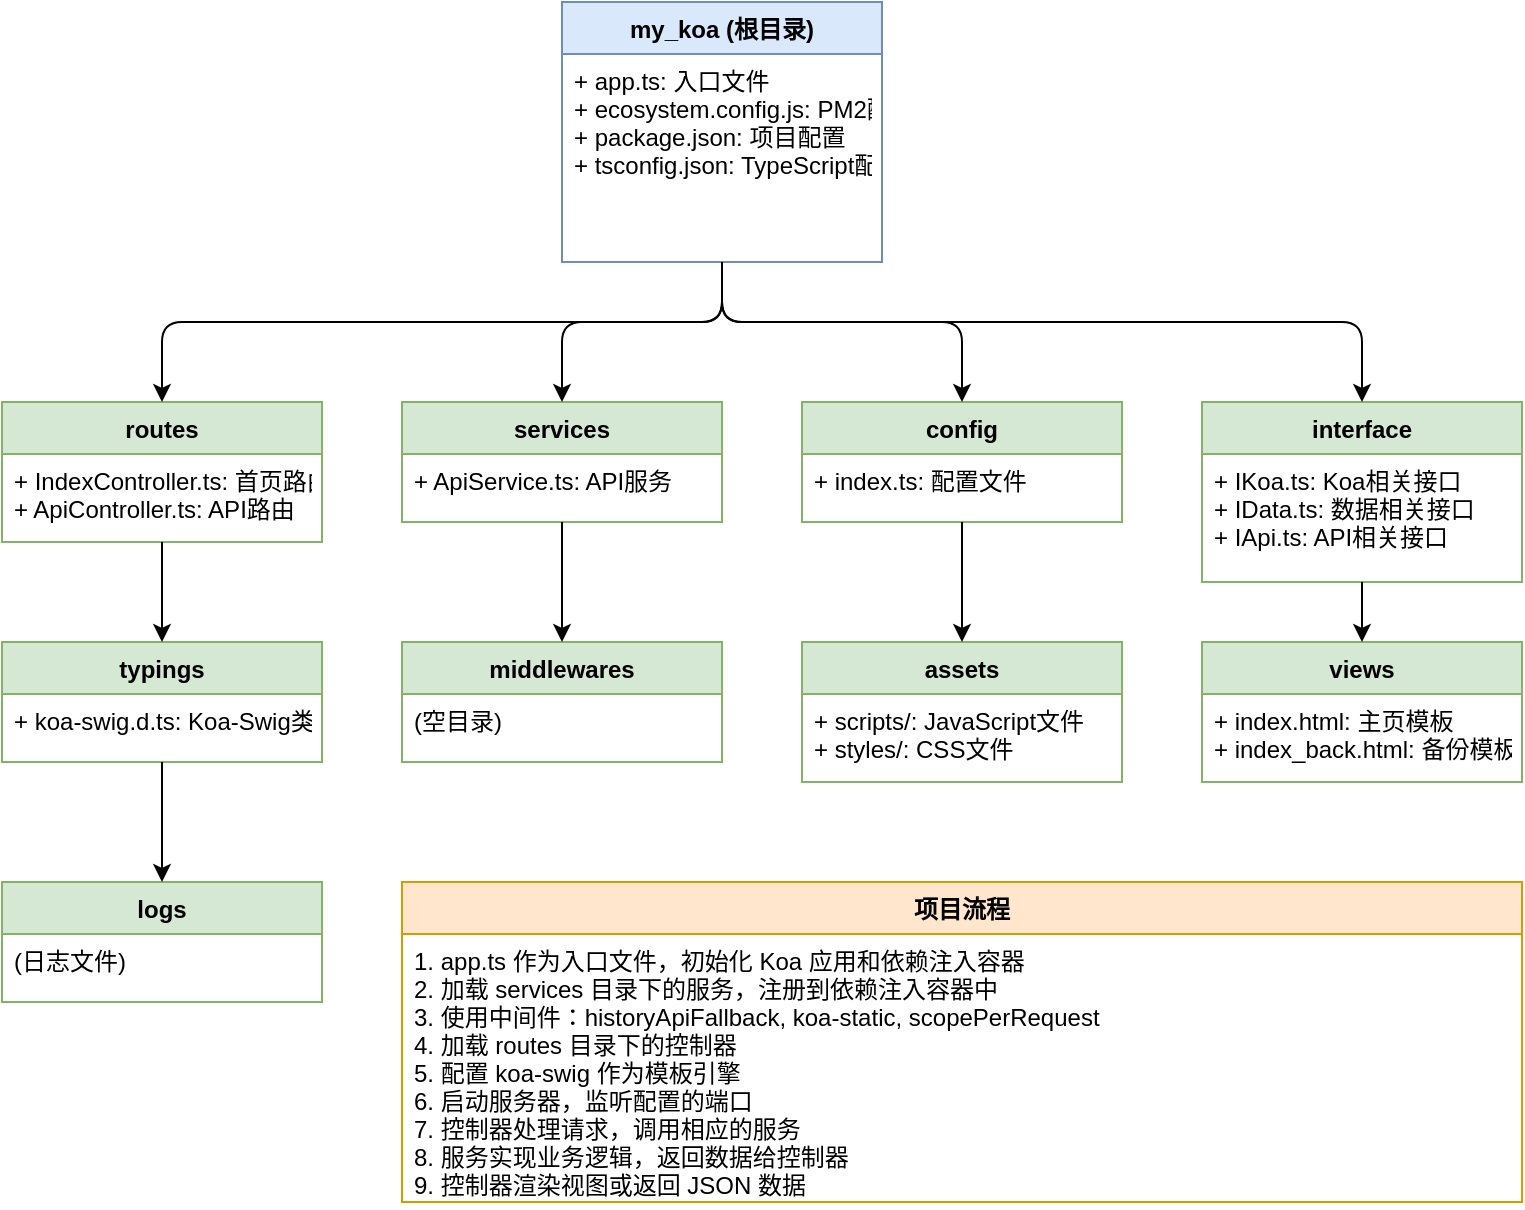 <mxfile>
    <diagram id="C5RBs43oDa-KdzZeNtuy" name="项目结构">
        <mxGraphModel dx="855" dy="381" grid="1" gridSize="10" guides="1" tooltips="1" connect="1" arrows="1" fold="1" page="1" pageScale="1" pageWidth="827" pageHeight="1169" math="0" shadow="0">
            <root>
                <mxCell id="WIyWlLk6GJQsqaUBKTNV-0"/>
                <mxCell id="WIyWlLk6GJQsqaUBKTNV-1" parent="WIyWlLk6GJQsqaUBKTNV-0"/>
                <mxCell id="0" value="my_koa (根目录)" style="swimlane;fontStyle=1;align=center;verticalAlign=top;childLayout=stackLayout;horizontal=1;startSize=26;horizontalStack=0;resizeParent=1;resizeParentMax=0;resizeLast=0;collapsible=1;marginBottom=0;fillColor=#dae8fc;strokeColor=#6c8ebf;" parent="WIyWlLk6GJQsqaUBKTNV-1" vertex="1">
                    <mxGeometry x="320" y="40" width="160" height="130" as="geometry"/>
                </mxCell>
                <mxCell id="1" value="+ app.ts: 入口文件&#xa;+ ecosystem.config.js: PM2配置&#xa;+ package.json: 项目配置&#xa;+ tsconfig.json: TypeScript配置" style="text;strokeColor=none;fillColor=none;align=left;verticalAlign=top;spacingLeft=4;spacingRight=4;overflow=hidden;rotatable=0;points=[[0,0.5],[1,0.5]];portConstraint=eastwest;" parent="0" vertex="1">
                    <mxGeometry y="26" width="160" height="104" as="geometry"/>
                </mxCell>
                <mxCell id="2" value="routes" style="swimlane;fontStyle=1;align=center;verticalAlign=top;childLayout=stackLayout;horizontal=1;startSize=26;horizontalStack=0;resizeParent=1;resizeParentMax=0;resizeLast=0;collapsible=1;marginBottom=0;fillColor=#d5e8d4;strokeColor=#82b366;" parent="WIyWlLk6GJQsqaUBKTNV-1" vertex="1">
                    <mxGeometry x="40" y="240" width="160" height="70" as="geometry"/>
                </mxCell>
                <mxCell id="3" value="+ IndexController.ts: 首页路由&#xa;+ ApiController.ts: API路由" style="text;strokeColor=none;fillColor=none;align=left;verticalAlign=top;spacingLeft=4;spacingRight=4;overflow=hidden;rotatable=0;points=[[0,0.5],[1,0.5]];portConstraint=eastwest;" parent="2" vertex="1">
                    <mxGeometry y="26" width="160" height="44" as="geometry"/>
                </mxCell>
                <mxCell id="4" value="services" style="swimlane;fontStyle=1;align=center;verticalAlign=top;childLayout=stackLayout;horizontal=1;startSize=26;horizontalStack=0;resizeParent=1;resizeParentMax=0;resizeLast=0;collapsible=1;marginBottom=0;fillColor=#d5e8d4;strokeColor=#82b366;" parent="WIyWlLk6GJQsqaUBKTNV-1" vertex="1">
                    <mxGeometry x="240" y="240" width="160" height="60" as="geometry"/>
                </mxCell>
                <mxCell id="5" value="+ ApiService.ts: API服务" style="text;strokeColor=none;fillColor=none;align=left;verticalAlign=top;spacingLeft=4;spacingRight=4;overflow=hidden;rotatable=0;points=[[0,0.5],[1,0.5]];portConstraint=eastwest;" parent="4" vertex="1">
                    <mxGeometry y="26" width="160" height="34" as="geometry"/>
                </mxCell>
                <mxCell id="6" value="config" style="swimlane;fontStyle=1;align=center;verticalAlign=top;childLayout=stackLayout;horizontal=1;startSize=26;horizontalStack=0;resizeParent=1;resizeParentMax=0;resizeLast=0;collapsible=1;marginBottom=0;fillColor=#d5e8d4;strokeColor=#82b366;" parent="WIyWlLk6GJQsqaUBKTNV-1" vertex="1">
                    <mxGeometry x="440" y="240" width="160" height="60" as="geometry"/>
                </mxCell>
                <mxCell id="7" value="+ index.ts: 配置文件" style="text;strokeColor=none;fillColor=none;align=left;verticalAlign=top;spacingLeft=4;spacingRight=4;overflow=hidden;rotatable=0;points=[[0,0.5],[1,0.5]];portConstraint=eastwest;" parent="6" vertex="1">
                    <mxGeometry y="26" width="160" height="34" as="geometry"/>
                </mxCell>
                <mxCell id="8" value="interface" style="swimlane;fontStyle=1;align=center;verticalAlign=top;childLayout=stackLayout;horizontal=1;startSize=26;horizontalStack=0;resizeParent=1;resizeParentMax=0;resizeLast=0;collapsible=1;marginBottom=0;fillColor=#d5e8d4;strokeColor=#82b366;" parent="WIyWlLk6GJQsqaUBKTNV-1" vertex="1">
                    <mxGeometry x="640" y="240" width="160" height="90" as="geometry"/>
                </mxCell>
                <mxCell id="9" value="+ IKoa.ts: Koa相关接口&#xa;+ IData.ts: 数据相关接口&#xa;+ IApi.ts: API相关接口" style="text;strokeColor=none;fillColor=none;align=left;verticalAlign=top;spacingLeft=4;spacingRight=4;overflow=hidden;rotatable=0;points=[[0,0.5],[1,0.5]];portConstraint=eastwest;" parent="8" vertex="1">
                    <mxGeometry y="26" width="160" height="64" as="geometry"/>
                </mxCell>
                <mxCell id="10" value="typings" style="swimlane;fontStyle=1;align=center;verticalAlign=top;childLayout=stackLayout;horizontal=1;startSize=26;horizontalStack=0;resizeParent=1;resizeParentMax=0;resizeLast=0;collapsible=1;marginBottom=0;fillColor=#d5e8d4;strokeColor=#82b366;" parent="WIyWlLk6GJQsqaUBKTNV-1" vertex="1">
                    <mxGeometry x="40" y="360" width="160" height="60" as="geometry"/>
                </mxCell>
                <mxCell id="11" value="+ koa-swig.d.ts: Koa-Swig类型" style="text;strokeColor=none;fillColor=none;align=left;verticalAlign=top;spacingLeft=4;spacingRight=4;overflow=hidden;rotatable=0;points=[[0,0.5],[1,0.5]];portConstraint=eastwest;" parent="10" vertex="1">
                    <mxGeometry y="26" width="160" height="34" as="geometry"/>
                </mxCell>
                <mxCell id="12" value="middlewares" style="swimlane;fontStyle=1;align=center;verticalAlign=top;childLayout=stackLayout;horizontal=1;startSize=26;horizontalStack=0;resizeParent=1;resizeParentMax=0;resizeLast=0;collapsible=1;marginBottom=0;fillColor=#d5e8d4;strokeColor=#82b366;" parent="WIyWlLk6GJQsqaUBKTNV-1" vertex="1">
                    <mxGeometry x="240" y="360" width="160" height="60" as="geometry"/>
                </mxCell>
                <mxCell id="13" value="(空目录)" style="text;strokeColor=none;fillColor=none;align=left;verticalAlign=top;spacingLeft=4;spacingRight=4;overflow=hidden;rotatable=0;points=[[0,0.5],[1,0.5]];portConstraint=eastwest;" parent="12" vertex="1">
                    <mxGeometry y="26" width="160" height="34" as="geometry"/>
                </mxCell>
                <mxCell id="14" value="assets" style="swimlane;fontStyle=1;align=center;verticalAlign=top;childLayout=stackLayout;horizontal=1;startSize=26;horizontalStack=0;resizeParent=1;resizeParentMax=0;resizeLast=0;collapsible=1;marginBottom=0;fillColor=#d5e8d4;strokeColor=#82b366;" parent="WIyWlLk6GJQsqaUBKTNV-1" vertex="1">
                    <mxGeometry x="440" y="360" width="160" height="70" as="geometry"/>
                </mxCell>
                <mxCell id="15" value="+ scripts/: JavaScript文件&#xa;+ styles/: CSS文件" style="text;strokeColor=none;fillColor=none;align=left;verticalAlign=top;spacingLeft=4;spacingRight=4;overflow=hidden;rotatable=0;points=[[0,0.5],[1,0.5]];portConstraint=eastwest;" parent="14" vertex="1">
                    <mxGeometry y="26" width="160" height="44" as="geometry"/>
                </mxCell>
                <mxCell id="16" value="views" style="swimlane;fontStyle=1;align=center;verticalAlign=top;childLayout=stackLayout;horizontal=1;startSize=26;horizontalStack=0;resizeParent=1;resizeParentMax=0;resizeLast=0;collapsible=1;marginBottom=0;fillColor=#d5e8d4;strokeColor=#82b366;" parent="WIyWlLk6GJQsqaUBKTNV-1" vertex="1">
                    <mxGeometry x="640" y="360" width="160" height="70" as="geometry"/>
                </mxCell>
                <mxCell id="17" value="+ index.html: 主页模板&#xa;+ index_back.html: 备份模板" style="text;strokeColor=none;fillColor=none;align=left;verticalAlign=top;spacingLeft=4;spacingRight=4;overflow=hidden;rotatable=0;points=[[0,0.5],[1,0.5]];portConstraint=eastwest;" parent="16" vertex="1">
                    <mxGeometry y="26" width="160" height="44" as="geometry"/>
                </mxCell>
                <mxCell id="18" value="logs" style="swimlane;fontStyle=1;align=center;verticalAlign=top;childLayout=stackLayout;horizontal=1;startSize=26;horizontalStack=0;resizeParent=1;resizeParentMax=0;resizeLast=0;collapsible=1;marginBottom=0;fillColor=#d5e8d4;strokeColor=#82b366;" parent="WIyWlLk6GJQsqaUBKTNV-1" vertex="1">
                    <mxGeometry x="40" y="480" width="160" height="60" as="geometry"/>
                </mxCell>
                <mxCell id="19" value="(日志文件)" style="text;strokeColor=none;fillColor=none;align=left;verticalAlign=top;spacingLeft=4;spacingRight=4;overflow=hidden;rotatable=0;points=[[0,0.5],[1,0.5]];portConstraint=eastwest;" parent="18" vertex="1">
                    <mxGeometry y="26" width="160" height="34" as="geometry"/>
                </mxCell>
                <mxCell id="20" value="" style="endArrow=classic;html=1;exitX=0.5;exitY=1;exitDx=0;exitDy=0;entryX=0.5;entryY=0;entryDx=0;entryDy=0;" parent="WIyWlLk6GJQsqaUBKTNV-1" source="0" target="2" edge="1">
                    <mxGeometry width="50" height="50" relative="1" as="geometry">
                        <mxPoint x="390" y="470" as="sourcePoint"/>
                        <mxPoint x="440" y="420" as="targetPoint"/>
                        <Array as="points">
                            <mxPoint x="400" y="200"/>
                            <mxPoint x="120" y="200"/>
                        </Array>
                    </mxGeometry>
                </mxCell>
                <mxCell id="21" value="" style="endArrow=classic;html=1;exitX=0.5;exitY=1;exitDx=0;exitDy=0;entryX=0.5;entryY=0;entryDx=0;entryDy=0;" parent="WIyWlLk6GJQsqaUBKTNV-1" source="0" target="4" edge="1">
                    <mxGeometry width="50" height="50" relative="1" as="geometry">
                        <mxPoint x="390" y="470" as="sourcePoint"/>
                        <mxPoint x="440" y="420" as="targetPoint"/>
                        <Array as="points">
                            <mxPoint x="400" y="200"/>
                            <mxPoint x="320" y="200"/>
                        </Array>
                    </mxGeometry>
                </mxCell>
                <mxCell id="22" value="" style="endArrow=classic;html=1;exitX=0.5;exitY=1;exitDx=0;exitDy=0;entryX=0.5;entryY=0;entryDx=0;entryDy=0;" parent="WIyWlLk6GJQsqaUBKTNV-1" source="0" target="6" edge="1">
                    <mxGeometry width="50" height="50" relative="1" as="geometry">
                        <mxPoint x="390" y="470" as="sourcePoint"/>
                        <mxPoint x="440" y="420" as="targetPoint"/>
                        <Array as="points">
                            <mxPoint x="400" y="200"/>
                            <mxPoint x="520" y="200"/>
                        </Array>
                    </mxGeometry>
                </mxCell>
                <mxCell id="23" value="" style="endArrow=classic;html=1;exitX=0.5;exitY=1;exitDx=0;exitDy=0;entryX=0.5;entryY=0;entryDx=0;entryDy=0;" parent="WIyWlLk6GJQsqaUBKTNV-1" source="0" target="8" edge="1">
                    <mxGeometry width="50" height="50" relative="1" as="geometry">
                        <mxPoint x="390" y="470" as="sourcePoint"/>
                        <mxPoint x="440" y="420" as="targetPoint"/>
                        <Array as="points">
                            <mxPoint x="400" y="200"/>
                            <mxPoint x="720" y="200"/>
                        </Array>
                    </mxGeometry>
                </mxCell>
                <mxCell id="24" value="" style="endArrow=classic;html=1;entryX=0.5;entryY=0;entryDx=0;entryDy=0;" parent="WIyWlLk6GJQsqaUBKTNV-1" target="10" edge="1">
                    <mxGeometry width="50" height="50" relative="1" as="geometry">
                        <mxPoint x="120" y="310" as="sourcePoint"/>
                        <mxPoint x="440" y="420" as="targetPoint"/>
                    </mxGeometry>
                </mxCell>
                <mxCell id="25" value="" style="endArrow=classic;html=1;entryX=0.5;entryY=0;entryDx=0;entryDy=0;" parent="WIyWlLk6GJQsqaUBKTNV-1" target="12" edge="1">
                    <mxGeometry width="50" height="50" relative="1" as="geometry">
                        <mxPoint x="320" y="300" as="sourcePoint"/>
                        <mxPoint x="440" y="420" as="targetPoint"/>
                    </mxGeometry>
                </mxCell>
                <mxCell id="26" value="" style="endArrow=classic;html=1;entryX=0.5;entryY=0;entryDx=0;entryDy=0;" parent="WIyWlLk6GJQsqaUBKTNV-1" target="14" edge="1">
                    <mxGeometry width="50" height="50" relative="1" as="geometry">
                        <mxPoint x="520" y="300" as="sourcePoint"/>
                        <mxPoint x="440" y="420" as="targetPoint"/>
                    </mxGeometry>
                </mxCell>
                <mxCell id="27" value="" style="endArrow=classic;html=1;entryX=0.5;entryY=0;entryDx=0;entryDy=0;" parent="WIyWlLk6GJQsqaUBKTNV-1" target="16" edge="1">
                    <mxGeometry width="50" height="50" relative="1" as="geometry">
                        <mxPoint x="720" y="330" as="sourcePoint"/>
                        <mxPoint x="440" y="420" as="targetPoint"/>
                    </mxGeometry>
                </mxCell>
                <mxCell id="28" value="" style="endArrow=classic;html=1;entryX=0.5;entryY=0;entryDx=0;entryDy=0;" parent="WIyWlLk6GJQsqaUBKTNV-1" target="18" edge="1">
                    <mxGeometry width="50" height="50" relative="1" as="geometry">
                        <mxPoint x="120" y="420" as="sourcePoint"/>
                        <mxPoint x="440" y="420" as="targetPoint"/>
                    </mxGeometry>
                </mxCell>
                <mxCell id="29" value="项目流程" style="swimlane;fontStyle=1;align=center;verticalAlign=top;childLayout=stackLayout;horizontal=1;startSize=26;horizontalStack=0;resizeParent=1;resizeParentMax=0;resizeLast=0;collapsible=1;marginBottom=0;fillColor=#ffe6cc;strokeColor=#d79b00;" parent="WIyWlLk6GJQsqaUBKTNV-1" vertex="1">
                    <mxGeometry x="240" y="480" width="560" height="160" as="geometry"/>
                </mxCell>
                <mxCell id="30" value="1. app.ts 作为入口文件，初始化 Koa 应用和依赖注入容器&#xa;2. 加载 services 目录下的服务，注册到依赖注入容器中&#xa;3. 使用中间件：historyApiFallback, koa-static, scopePerRequest&#xa;4. 加载 routes 目录下的控制器&#xa;5. 配置 koa-swig 作为模板引擎&#xa;6. 启动服务器，监听配置的端口&#xa;7. 控制器处理请求，调用相应的服务&#xa;8. 服务实现业务逻辑，返回数据给控制器&#xa;9. 控制器渲染视图或返回 JSON 数据" style="text;strokeColor=none;fillColor=none;align=left;verticalAlign=top;spacingLeft=4;spacingRight=4;overflow=hidden;rotatable=0;points=[[0,0.5],[1,0.5]];portConstraint=eastwest;" parent="29" vertex="1">
                    <mxGeometry y="26" width="560" height="134" as="geometry"/>
                </mxCell>
            </root>
        </mxGraphModel>
    </diagram>
</mxfile>